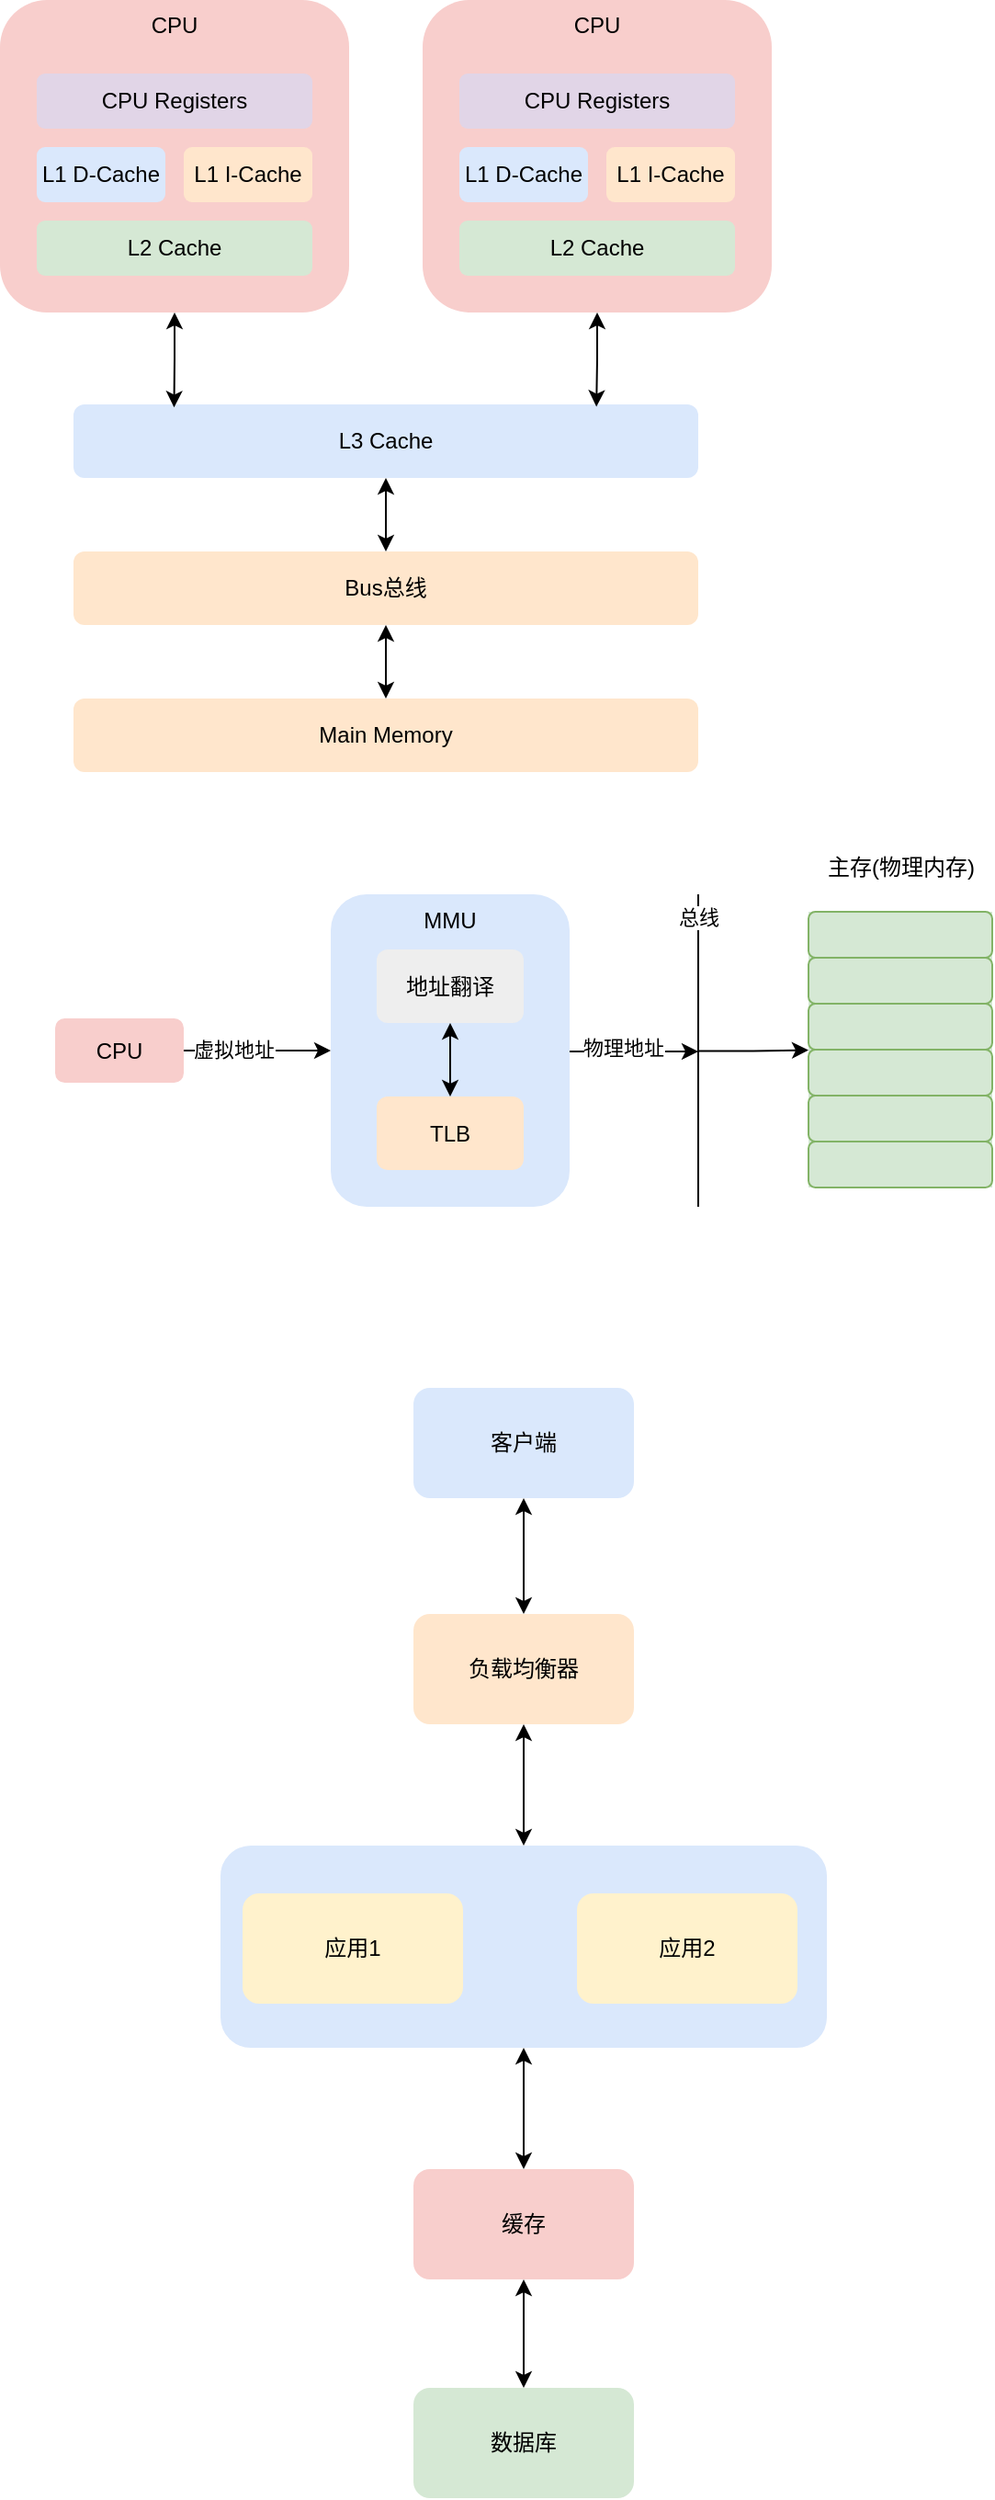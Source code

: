 <mxfile version="24.4.9" type="github">
  <diagram name="第 1 页" id="eqeq6McY91UALREcRUYb">
    <mxGraphModel dx="1235" dy="661" grid="1" gridSize="10" guides="1" tooltips="1" connect="1" arrows="1" fold="1" page="1" pageScale="1" pageWidth="827" pageHeight="1169" math="0" shadow="0">
      <root>
        <mxCell id="0" />
        <mxCell id="1" parent="0" />
        <mxCell id="2Ibu4hwa9hJui1jNNdnE-10" style="edgeStyle=orthogonalEdgeStyle;rounded=0;orthogonalLoop=1;jettySize=auto;html=1;entryX=0.5;entryY=0;entryDx=0;entryDy=0;startArrow=classic;startFill=1;" edge="1" parent="1" source="2Ibu4hwa9hJui1jNNdnE-7" target="2Ibu4hwa9hJui1jNNdnE-5">
          <mxGeometry relative="1" as="geometry" />
        </mxCell>
        <mxCell id="2Ibu4hwa9hJui1jNNdnE-7" value="" style="rounded=1;whiteSpace=wrap;html=1;fillColor=#dae8fc;strokeColor=none;" vertex="1" parent="1">
          <mxGeometry x="160" y="1074" width="330" height="110" as="geometry" />
        </mxCell>
        <mxCell id="rbnDd3GIiUYc-HM4J0oy-6" value="" style="group" parent="1" vertex="1" connectable="0">
          <mxGeometry x="40" y="70" width="190" height="170" as="geometry" />
        </mxCell>
        <mxCell id="rbnDd3GIiUYc-HM4J0oy-1" value="CPU" style="rounded=1;whiteSpace=wrap;html=1;verticalAlign=top;strokeColor=none;fillColor=#f8cecc;" parent="rbnDd3GIiUYc-HM4J0oy-6" vertex="1">
          <mxGeometry width="190" height="170" as="geometry" />
        </mxCell>
        <mxCell id="rbnDd3GIiUYc-HM4J0oy-2" value="CPU Registers" style="rounded=1;whiteSpace=wrap;html=1;fillColor=#e1d5e7;strokeColor=none;" parent="rbnDd3GIiUYc-HM4J0oy-6" vertex="1">
          <mxGeometry x="20" y="40" width="150" height="30" as="geometry" />
        </mxCell>
        <mxCell id="rbnDd3GIiUYc-HM4J0oy-3" value="L1 D-Cache" style="rounded=1;whiteSpace=wrap;html=1;fillColor=#dae8fc;strokeColor=none;" parent="rbnDd3GIiUYc-HM4J0oy-6" vertex="1">
          <mxGeometry x="20" y="80" width="70" height="30" as="geometry" />
        </mxCell>
        <mxCell id="rbnDd3GIiUYc-HM4J0oy-4" value="L1 I-Cache" style="rounded=1;whiteSpace=wrap;html=1;fillColor=#ffe6cc;strokeColor=none;" parent="rbnDd3GIiUYc-HM4J0oy-6" vertex="1">
          <mxGeometry x="100" y="80" width="70" height="30" as="geometry" />
        </mxCell>
        <mxCell id="rbnDd3GIiUYc-HM4J0oy-5" value="L2 Cache" style="rounded=1;whiteSpace=wrap;html=1;fillColor=#d5e8d4;strokeColor=none;" parent="rbnDd3GIiUYc-HM4J0oy-6" vertex="1">
          <mxGeometry x="20" y="120" width="150" height="30" as="geometry" />
        </mxCell>
        <mxCell id="rbnDd3GIiUYc-HM4J0oy-7" value="" style="group" parent="1" vertex="1" connectable="0">
          <mxGeometry x="270" y="70" width="190" height="170" as="geometry" />
        </mxCell>
        <mxCell id="rbnDd3GIiUYc-HM4J0oy-8" value="CPU" style="rounded=1;whiteSpace=wrap;html=1;verticalAlign=top;strokeColor=none;fillColor=#f8cecc;" parent="rbnDd3GIiUYc-HM4J0oy-7" vertex="1">
          <mxGeometry width="190" height="170" as="geometry" />
        </mxCell>
        <mxCell id="rbnDd3GIiUYc-HM4J0oy-9" value="CPU Registers" style="rounded=1;whiteSpace=wrap;html=1;fillColor=#e1d5e7;strokeColor=none;" parent="rbnDd3GIiUYc-HM4J0oy-7" vertex="1">
          <mxGeometry x="20" y="40" width="150" height="30" as="geometry" />
        </mxCell>
        <mxCell id="rbnDd3GIiUYc-HM4J0oy-10" value="L1 D-Cache" style="rounded=1;whiteSpace=wrap;html=1;fillColor=#dae8fc;strokeColor=none;" parent="rbnDd3GIiUYc-HM4J0oy-7" vertex="1">
          <mxGeometry x="20" y="80" width="70" height="30" as="geometry" />
        </mxCell>
        <mxCell id="rbnDd3GIiUYc-HM4J0oy-11" value="L1 I-Cache" style="rounded=1;whiteSpace=wrap;html=1;fillColor=#ffe6cc;strokeColor=none;" parent="rbnDd3GIiUYc-HM4J0oy-7" vertex="1">
          <mxGeometry x="100" y="80" width="70" height="30" as="geometry" />
        </mxCell>
        <mxCell id="rbnDd3GIiUYc-HM4J0oy-12" value="L2 Cache" style="rounded=1;whiteSpace=wrap;html=1;fillColor=#d5e8d4;strokeColor=none;" parent="rbnDd3GIiUYc-HM4J0oy-7" vertex="1">
          <mxGeometry x="20" y="120" width="150" height="30" as="geometry" />
        </mxCell>
        <mxCell id="rbnDd3GIiUYc-HM4J0oy-21" style="edgeStyle=orthogonalEdgeStyle;rounded=0;orthogonalLoop=1;jettySize=auto;html=1;entryX=0.5;entryY=0;entryDx=0;entryDy=0;startArrow=classic;startFill=1;" parent="1" source="rbnDd3GIiUYc-HM4J0oy-14" target="rbnDd3GIiUYc-HM4J0oy-15" edge="1">
          <mxGeometry relative="1" as="geometry" />
        </mxCell>
        <mxCell id="rbnDd3GIiUYc-HM4J0oy-14" value="L3 Cache" style="rounded=1;whiteSpace=wrap;html=1;fillColor=#dae8fc;strokeColor=none;" parent="1" vertex="1">
          <mxGeometry x="80" y="290" width="340" height="40" as="geometry" />
        </mxCell>
        <mxCell id="rbnDd3GIiUYc-HM4J0oy-22" style="edgeStyle=orthogonalEdgeStyle;rounded=0;orthogonalLoop=1;jettySize=auto;html=1;entryX=0.5;entryY=0;entryDx=0;entryDy=0;startArrow=classic;startFill=1;" parent="1" source="rbnDd3GIiUYc-HM4J0oy-15" target="rbnDd3GIiUYc-HM4J0oy-18" edge="1">
          <mxGeometry relative="1" as="geometry" />
        </mxCell>
        <mxCell id="rbnDd3GIiUYc-HM4J0oy-15" value="Bus总线" style="rounded=1;whiteSpace=wrap;html=1;fillColor=#ffe6cc;strokeColor=none;" parent="1" vertex="1">
          <mxGeometry x="80" y="370" width="340" height="40" as="geometry" />
        </mxCell>
        <mxCell id="rbnDd3GIiUYc-HM4J0oy-18" value="Main Memory" style="rounded=1;whiteSpace=wrap;html=1;fillColor=#ffe6cc;strokeColor=none;" parent="1" vertex="1">
          <mxGeometry x="80" y="450" width="340" height="40" as="geometry" />
        </mxCell>
        <mxCell id="rbnDd3GIiUYc-HM4J0oy-19" style="edgeStyle=orthogonalEdgeStyle;rounded=0;orthogonalLoop=1;jettySize=auto;html=1;entryX=0.161;entryY=0.042;entryDx=0;entryDy=0;entryPerimeter=0;startArrow=classic;startFill=1;" parent="1" source="rbnDd3GIiUYc-HM4J0oy-1" target="rbnDd3GIiUYc-HM4J0oy-14" edge="1">
          <mxGeometry relative="1" as="geometry" />
        </mxCell>
        <mxCell id="rbnDd3GIiUYc-HM4J0oy-20" style="edgeStyle=orthogonalEdgeStyle;rounded=0;orthogonalLoop=1;jettySize=auto;html=1;entryX=0.837;entryY=0.031;entryDx=0;entryDy=0;entryPerimeter=0;startArrow=classic;startFill=1;" parent="1" source="rbnDd3GIiUYc-HM4J0oy-8" target="rbnDd3GIiUYc-HM4J0oy-14" edge="1">
          <mxGeometry relative="1" as="geometry" />
        </mxCell>
        <mxCell id="rbnDd3GIiUYc-HM4J0oy-53" value="" style="group" parent="1" vertex="1" connectable="0">
          <mxGeometry x="70" y="527" width="510" height="199.5" as="geometry" />
        </mxCell>
        <mxCell id="rbnDd3GIiUYc-HM4J0oy-24" value="CPU" style="rounded=1;whiteSpace=wrap;html=1;fillColor=#f8cecc;strokeColor=none;" parent="rbnDd3GIiUYc-HM4J0oy-53" vertex="1">
          <mxGeometry y="97" width="70" height="35" as="geometry" />
        </mxCell>
        <mxCell id="rbnDd3GIiUYc-HM4J0oy-30" value="" style="endArrow=none;html=1;rounded=0;" parent="rbnDd3GIiUYc-HM4J0oy-53" edge="1">
          <mxGeometry width="50" height="50" relative="1" as="geometry">
            <mxPoint x="350" y="199.5" as="sourcePoint" />
            <mxPoint x="350" y="29.5" as="targetPoint" />
          </mxGeometry>
        </mxCell>
        <mxCell id="rbnDd3GIiUYc-HM4J0oy-51" value="总线" style="edgeLabel;html=1;align=center;verticalAlign=middle;resizable=0;points=[];" parent="rbnDd3GIiUYc-HM4J0oy-30" vertex="1" connectable="0">
          <mxGeometry x="0.859" relative="1" as="geometry">
            <mxPoint as="offset" />
          </mxGeometry>
        </mxCell>
        <mxCell id="rbnDd3GIiUYc-HM4J0oy-37" value="" style="group;fillColor=#d5e8d4;strokeColor=none;" parent="rbnDd3GIiUYc-HM4J0oy-53" vertex="1" connectable="0">
          <mxGeometry x="410" y="39" width="100" height="150" as="geometry" />
        </mxCell>
        <mxCell id="rbnDd3GIiUYc-HM4J0oy-31" value="" style="rounded=1;whiteSpace=wrap;html=1;fillColor=#d5e8d4;strokeColor=#82b366;" parent="rbnDd3GIiUYc-HM4J0oy-37" vertex="1">
          <mxGeometry width="100" height="25.0" as="geometry" />
        </mxCell>
        <mxCell id="rbnDd3GIiUYc-HM4J0oy-32" value="" style="rounded=1;whiteSpace=wrap;html=1;fillColor=#d5e8d4;strokeColor=#82b366;" parent="rbnDd3GIiUYc-HM4J0oy-37" vertex="1">
          <mxGeometry y="25.0" width="100" height="25.0" as="geometry" />
        </mxCell>
        <mxCell id="rbnDd3GIiUYc-HM4J0oy-33" value="" style="rounded=1;whiteSpace=wrap;html=1;fillColor=#d5e8d4;strokeColor=#82b366;" parent="rbnDd3GIiUYc-HM4J0oy-37" vertex="1">
          <mxGeometry y="50.0" width="100" height="25.0" as="geometry" />
        </mxCell>
        <mxCell id="rbnDd3GIiUYc-HM4J0oy-34" value="" style="rounded=1;whiteSpace=wrap;html=1;fillColor=#d5e8d4;strokeColor=#82b366;" parent="rbnDd3GIiUYc-HM4J0oy-37" vertex="1">
          <mxGeometry y="75" width="100" height="25.0" as="geometry" />
        </mxCell>
        <mxCell id="rbnDd3GIiUYc-HM4J0oy-35" value="" style="rounded=1;whiteSpace=wrap;html=1;fillColor=#d5e8d4;strokeColor=#82b366;" parent="rbnDd3GIiUYc-HM4J0oy-37" vertex="1">
          <mxGeometry y="100.0" width="100" height="25.0" as="geometry" />
        </mxCell>
        <mxCell id="rbnDd3GIiUYc-HM4J0oy-36" value="" style="rounded=1;whiteSpace=wrap;html=1;fillColor=#d5e8d4;strokeColor=#82b366;" parent="rbnDd3GIiUYc-HM4J0oy-37" vertex="1">
          <mxGeometry y="125.0" width="100" height="25.0" as="geometry" />
        </mxCell>
        <mxCell id="rbnDd3GIiUYc-HM4J0oy-38" style="edgeStyle=orthogonalEdgeStyle;rounded=0;orthogonalLoop=1;jettySize=auto;html=1;entryX=0;entryY=0.5;entryDx=0;entryDy=0;" parent="rbnDd3GIiUYc-HM4J0oy-53" source="rbnDd3GIiUYc-HM4J0oy-24" target="rbnDd3GIiUYc-HM4J0oy-25" edge="1">
          <mxGeometry relative="1" as="geometry" />
        </mxCell>
        <mxCell id="rbnDd3GIiUYc-HM4J0oy-40" value="虚拟地址" style="edgeLabel;html=1;align=center;verticalAlign=middle;resizable=0;points=[];" parent="rbnDd3GIiUYc-HM4J0oy-38" vertex="1" connectable="0">
          <mxGeometry x="-0.34" y="1" relative="1" as="geometry">
            <mxPoint as="offset" />
          </mxGeometry>
        </mxCell>
        <mxCell id="rbnDd3GIiUYc-HM4J0oy-39" value="" style="group" parent="rbnDd3GIiUYc-HM4J0oy-53" vertex="1" connectable="0">
          <mxGeometry x="150" y="29.5" width="130" height="170" as="geometry" />
        </mxCell>
        <mxCell id="rbnDd3GIiUYc-HM4J0oy-41" style="edgeStyle=orthogonalEdgeStyle;rounded=0;orthogonalLoop=1;jettySize=auto;html=1;" parent="rbnDd3GIiUYc-HM4J0oy-39" source="rbnDd3GIiUYc-HM4J0oy-25" edge="1">
          <mxGeometry relative="1" as="geometry">
            <mxPoint x="200" y="85.5" as="targetPoint" />
            <Array as="points">
              <mxPoint x="160" y="85" />
            </Array>
          </mxGeometry>
        </mxCell>
        <mxCell id="rbnDd3GIiUYc-HM4J0oy-50" value="物理地址" style="edgeLabel;html=1;align=center;verticalAlign=middle;resizable=0;points=[];" parent="rbnDd3GIiUYc-HM4J0oy-41" vertex="1" connectable="0">
          <mxGeometry x="-0.192" y="2" relative="1" as="geometry">
            <mxPoint as="offset" />
          </mxGeometry>
        </mxCell>
        <mxCell id="rbnDd3GIiUYc-HM4J0oy-25" value="MMU" style="rounded=1;whiteSpace=wrap;html=1;verticalAlign=top;fillColor=#dae8fc;strokeColor=none;" parent="rbnDd3GIiUYc-HM4J0oy-39" vertex="1">
          <mxGeometry width="130" height="170" as="geometry" />
        </mxCell>
        <mxCell id="rbnDd3GIiUYc-HM4J0oy-29" style="edgeStyle=orthogonalEdgeStyle;rounded=0;orthogonalLoop=1;jettySize=auto;html=1;entryX=0.5;entryY=0;entryDx=0;entryDy=0;startArrow=classic;startFill=1;" parent="rbnDd3GIiUYc-HM4J0oy-39" source="rbnDd3GIiUYc-HM4J0oy-27" target="rbnDd3GIiUYc-HM4J0oy-28" edge="1">
          <mxGeometry relative="1" as="geometry" />
        </mxCell>
        <mxCell id="rbnDd3GIiUYc-HM4J0oy-27" value="地址翻译" style="rounded=1;whiteSpace=wrap;html=1;fillColor=#eeeeee;strokeColor=none;" parent="rbnDd3GIiUYc-HM4J0oy-39" vertex="1">
          <mxGeometry x="25" y="30" width="80" height="40" as="geometry" />
        </mxCell>
        <mxCell id="rbnDd3GIiUYc-HM4J0oy-28" value="TLB" style="rounded=1;whiteSpace=wrap;html=1;fillColor=#ffe6cc;strokeColor=none;" parent="rbnDd3GIiUYc-HM4J0oy-39" vertex="1">
          <mxGeometry x="25" y="110" width="80" height="40" as="geometry" />
        </mxCell>
        <mxCell id="rbnDd3GIiUYc-HM4J0oy-49" style="edgeStyle=orthogonalEdgeStyle;rounded=0;orthogonalLoop=1;jettySize=auto;html=1;" parent="rbnDd3GIiUYc-HM4J0oy-53" edge="1">
          <mxGeometry relative="1" as="geometry">
            <mxPoint x="410" y="114.25" as="targetPoint" />
            <mxPoint x="350" y="114.75" as="sourcePoint" />
            <Array as="points">
              <mxPoint x="380" y="113.75" />
            </Array>
          </mxGeometry>
        </mxCell>
        <mxCell id="rbnDd3GIiUYc-HM4J0oy-52" value="主存(物理内存)" style="text;html=1;align=center;verticalAlign=middle;resizable=0;points=[];autosize=1;strokeColor=none;fillColor=none;" parent="rbnDd3GIiUYc-HM4J0oy-53" vertex="1">
          <mxGeometry x="410" width="100" height="30" as="geometry" />
        </mxCell>
        <mxCell id="2Ibu4hwa9hJui1jNNdnE-8" style="edgeStyle=orthogonalEdgeStyle;rounded=0;orthogonalLoop=1;jettySize=auto;html=1;entryX=0.5;entryY=0;entryDx=0;entryDy=0;startArrow=classic;startFill=1;" edge="1" parent="1" source="2Ibu4hwa9hJui1jNNdnE-1" target="2Ibu4hwa9hJui1jNNdnE-2">
          <mxGeometry relative="1" as="geometry" />
        </mxCell>
        <mxCell id="2Ibu4hwa9hJui1jNNdnE-1" value="客户端" style="rounded=1;whiteSpace=wrap;html=1;fillColor=#dae8fc;strokeColor=none;" vertex="1" parent="1">
          <mxGeometry x="265" y="825" width="120" height="60" as="geometry" />
        </mxCell>
        <mxCell id="2Ibu4hwa9hJui1jNNdnE-9" style="edgeStyle=orthogonalEdgeStyle;rounded=0;orthogonalLoop=1;jettySize=auto;html=1;entryX=0.5;entryY=0;entryDx=0;entryDy=0;startArrow=classic;startFill=1;" edge="1" parent="1" source="2Ibu4hwa9hJui1jNNdnE-2" target="2Ibu4hwa9hJui1jNNdnE-7">
          <mxGeometry relative="1" as="geometry" />
        </mxCell>
        <mxCell id="2Ibu4hwa9hJui1jNNdnE-2" value="负载均衡器" style="rounded=1;whiteSpace=wrap;html=1;fillColor=#ffe6cc;strokeColor=none;" vertex="1" parent="1">
          <mxGeometry x="265" y="948" width="120" height="60" as="geometry" />
        </mxCell>
        <mxCell id="2Ibu4hwa9hJui1jNNdnE-3" value="应用1" style="rounded=1;whiteSpace=wrap;html=1;fillColor=#fff2cc;strokeColor=none;" vertex="1" parent="1">
          <mxGeometry x="172" y="1100" width="120" height="60" as="geometry" />
        </mxCell>
        <mxCell id="2Ibu4hwa9hJui1jNNdnE-4" value="应用2" style="rounded=1;whiteSpace=wrap;html=1;fillColor=#fff2cc;strokeColor=none;" vertex="1" parent="1">
          <mxGeometry x="354" y="1100" width="120" height="60" as="geometry" />
        </mxCell>
        <mxCell id="2Ibu4hwa9hJui1jNNdnE-11" style="edgeStyle=orthogonalEdgeStyle;rounded=0;orthogonalLoop=1;jettySize=auto;html=1;startArrow=classic;startFill=1;" edge="1" parent="1" source="2Ibu4hwa9hJui1jNNdnE-5" target="2Ibu4hwa9hJui1jNNdnE-6">
          <mxGeometry relative="1" as="geometry" />
        </mxCell>
        <mxCell id="2Ibu4hwa9hJui1jNNdnE-5" value="缓存" style="rounded=1;whiteSpace=wrap;html=1;fillColor=#f8cecc;strokeColor=none;" vertex="1" parent="1">
          <mxGeometry x="265" y="1250" width="120" height="60" as="geometry" />
        </mxCell>
        <mxCell id="2Ibu4hwa9hJui1jNNdnE-6" value="数据库" style="rounded=1;whiteSpace=wrap;html=1;fillColor=#d5e8d4;strokeColor=none;" vertex="1" parent="1">
          <mxGeometry x="265" y="1369" width="120" height="60" as="geometry" />
        </mxCell>
      </root>
    </mxGraphModel>
  </diagram>
</mxfile>
